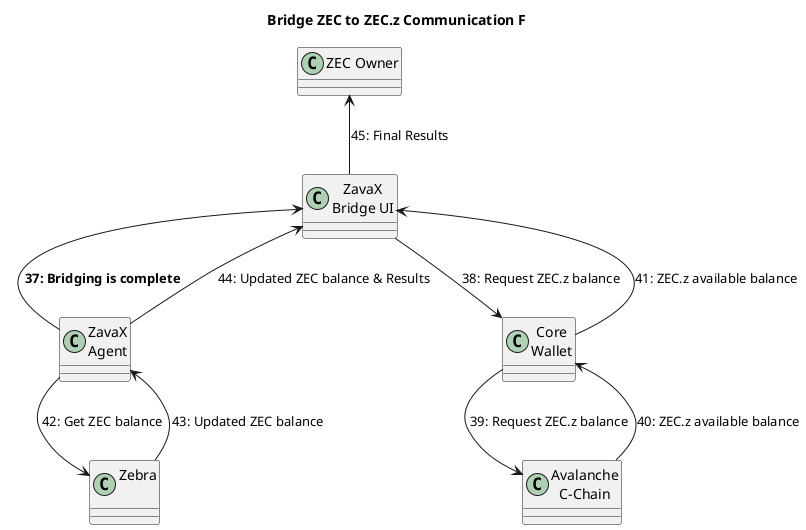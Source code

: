 @startuml
title Bridge ZEC to ZEC.z Communication F
top to bottom direction

class "ZavaX\nBridge UI" as UI
class "Core\nWallet" as MC
class "Avalanche\nC-Chain" as CC
class "ZavaX\nAgent" as ZA
class "Zebra\n" as Z
class "ZEC Owner" as ZH

ZA -up-> UI : **37: Bridging is complete**
UI -down-> MC : 38: Request ZEC.z balance
MC -down-> CC : 39: Request ZEC.z balance
CC -up-> MC : 40: ZEC.z available balance
MC -up-> UI : 41: ZEC.z available balance
ZA -down-> Z : 42: Get ZEC balance
Z -up-> ZA : 43: Updated ZEC balance
ZA -up-> UI : 44: Updated ZEC balance & Results
UI -up-> ZH : 45: Final Results

@enduml